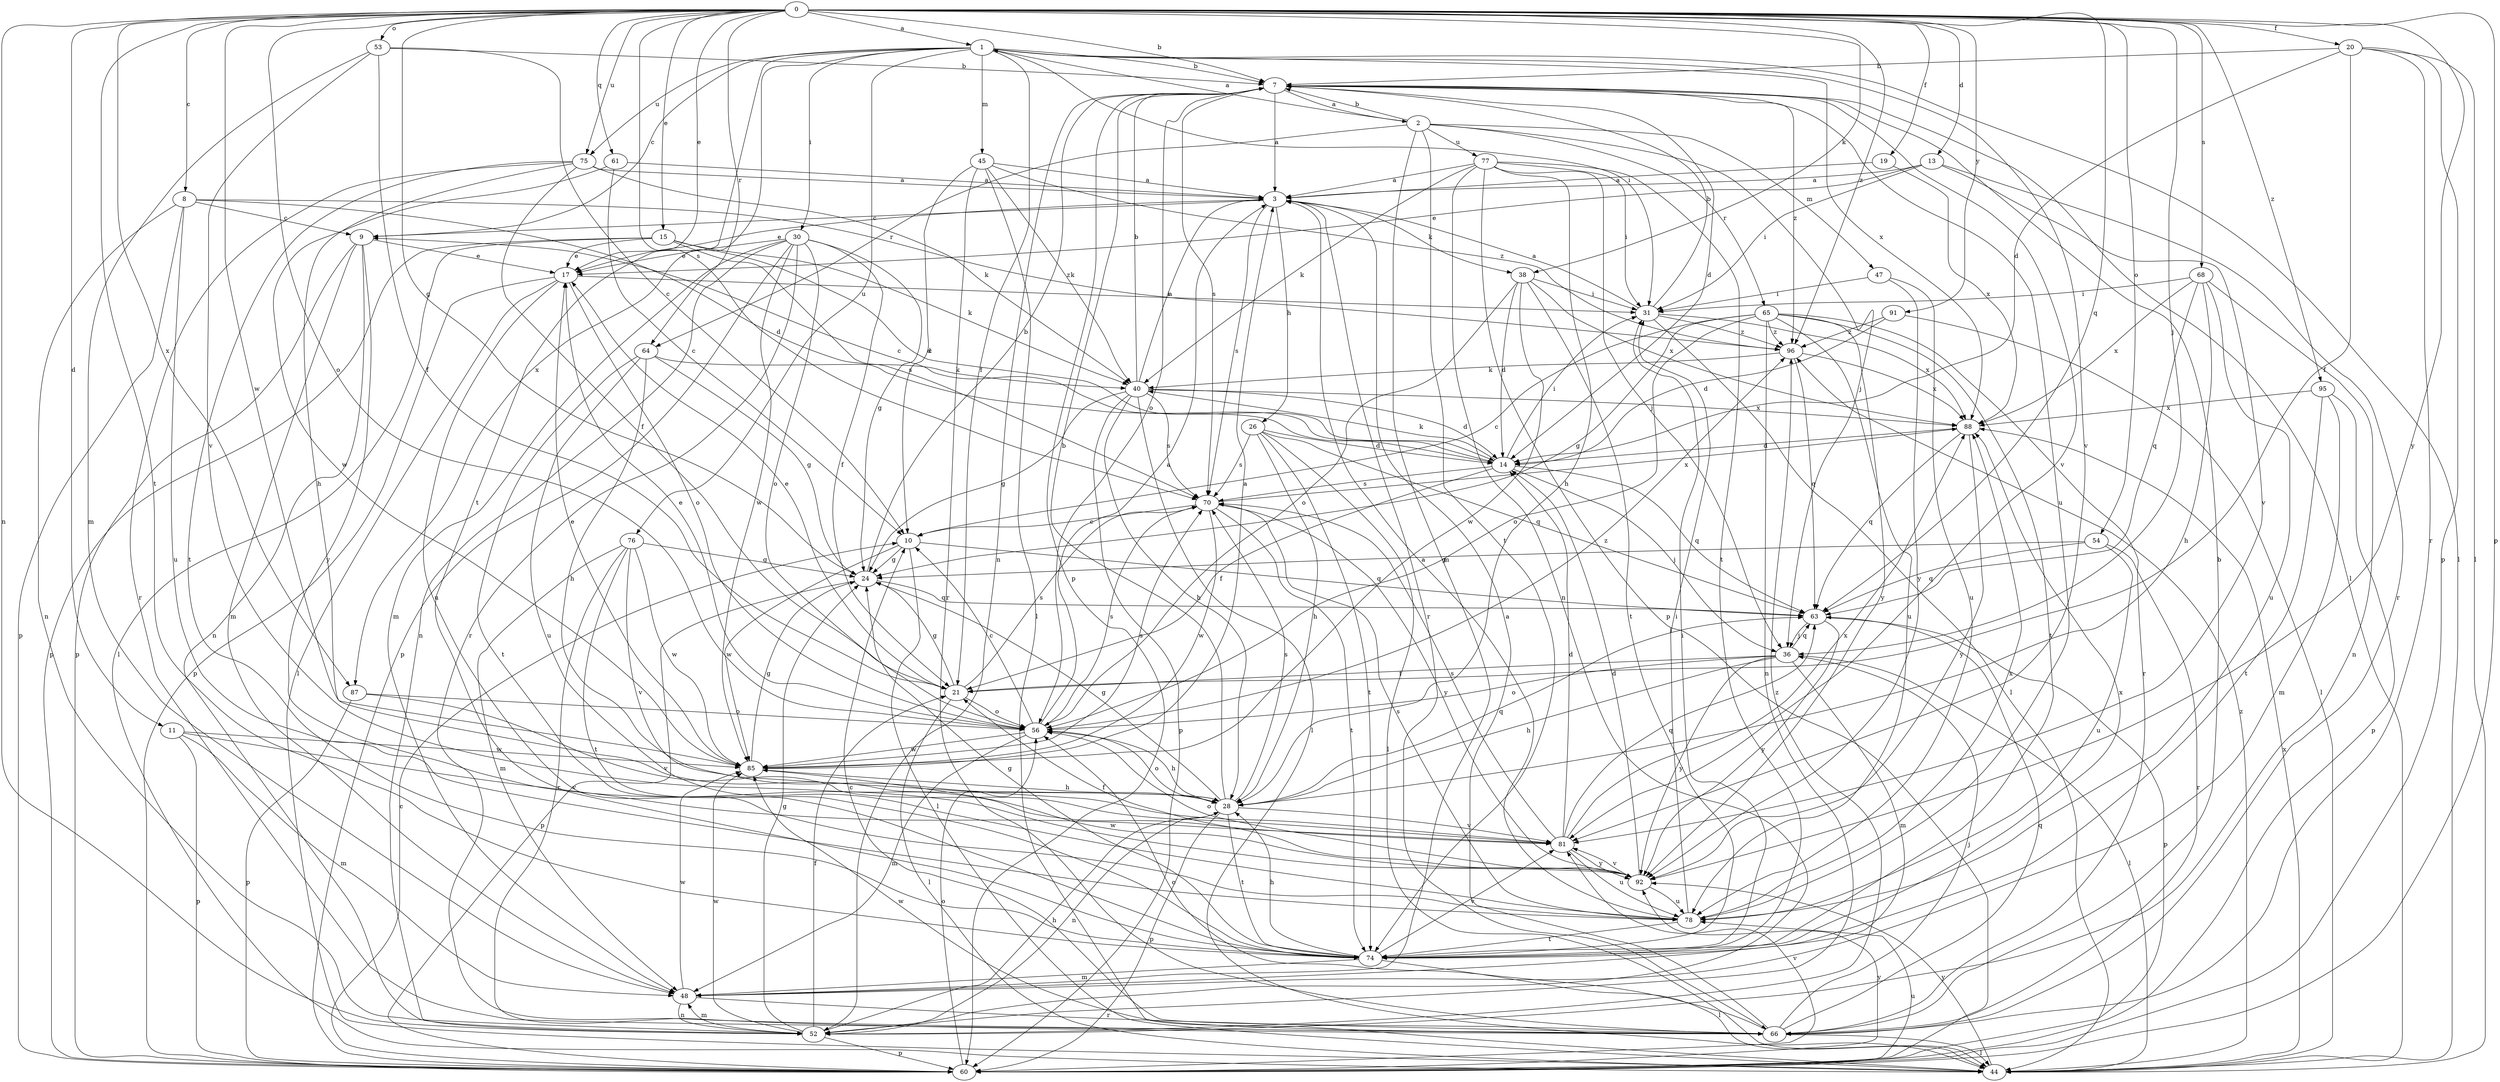 strict digraph  {
0;
1;
2;
3;
7;
8;
9;
10;
11;
13;
14;
15;
17;
19;
20;
21;
24;
26;
28;
30;
31;
36;
38;
40;
44;
45;
47;
48;
52;
53;
54;
56;
60;
61;
63;
64;
65;
66;
68;
70;
74;
75;
76;
77;
78;
81;
85;
87;
88;
91;
92;
95;
96;
0 -> 1  [label=a];
0 -> 7  [label=b];
0 -> 8  [label=c];
0 -> 11  [label=d];
0 -> 13  [label=d];
0 -> 15  [label=e];
0 -> 17  [label=e];
0 -> 19  [label=f];
0 -> 20  [label=f];
0 -> 24  [label=g];
0 -> 36  [label=j];
0 -> 38  [label=k];
0 -> 52  [label=n];
0 -> 53  [label=o];
0 -> 54  [label=o];
0 -> 56  [label=o];
0 -> 60  [label=p];
0 -> 61  [label=q];
0 -> 63  [label=q];
0 -> 64  [label=r];
0 -> 68  [label=s];
0 -> 70  [label=s];
0 -> 74  [label=t];
0 -> 75  [label=u];
0 -> 85  [label=w];
0 -> 87  [label=x];
0 -> 91  [label=y];
0 -> 92  [label=y];
0 -> 95  [label=z];
0 -> 96  [label=z];
1 -> 7  [label=b];
1 -> 9  [label=c];
1 -> 21  [label=f];
1 -> 30  [label=i];
1 -> 31  [label=i];
1 -> 44  [label=l];
1 -> 45  [label=m];
1 -> 74  [label=t];
1 -> 75  [label=u];
1 -> 76  [label=u];
1 -> 81  [label=v];
1 -> 87  [label=x];
1 -> 88  [label=x];
2 -> 1  [label=a];
2 -> 7  [label=b];
2 -> 36  [label=j];
2 -> 47  [label=m];
2 -> 48  [label=m];
2 -> 64  [label=r];
2 -> 65  [label=r];
2 -> 74  [label=t];
2 -> 77  [label=u];
3 -> 9  [label=c];
3 -> 17  [label=e];
3 -> 26  [label=h];
3 -> 38  [label=k];
3 -> 66  [label=r];
3 -> 70  [label=s];
7 -> 2  [label=a];
7 -> 3  [label=a];
7 -> 14  [label=d];
7 -> 44  [label=l];
7 -> 52  [label=n];
7 -> 56  [label=o];
7 -> 60  [label=p];
7 -> 70  [label=s];
7 -> 78  [label=u];
7 -> 81  [label=v];
7 -> 96  [label=z];
8 -> 9  [label=c];
8 -> 14  [label=d];
8 -> 52  [label=n];
8 -> 60  [label=p];
8 -> 78  [label=u];
8 -> 96  [label=z];
9 -> 17  [label=e];
9 -> 48  [label=m];
9 -> 52  [label=n];
9 -> 60  [label=p];
9 -> 92  [label=y];
10 -> 24  [label=g];
10 -> 44  [label=l];
10 -> 63  [label=q];
10 -> 85  [label=w];
11 -> 48  [label=m];
11 -> 60  [label=p];
11 -> 81  [label=v];
11 -> 85  [label=w];
13 -> 3  [label=a];
13 -> 17  [label=e];
13 -> 31  [label=i];
13 -> 66  [label=r];
13 -> 81  [label=v];
14 -> 9  [label=c];
14 -> 21  [label=f];
14 -> 31  [label=i];
14 -> 36  [label=j];
14 -> 40  [label=k];
14 -> 63  [label=q];
14 -> 70  [label=s];
15 -> 14  [label=d];
15 -> 17  [label=e];
15 -> 40  [label=k];
15 -> 44  [label=l];
15 -> 60  [label=p];
15 -> 70  [label=s];
17 -> 31  [label=i];
17 -> 44  [label=l];
17 -> 56  [label=o];
17 -> 60  [label=p];
17 -> 78  [label=u];
19 -> 3  [label=a];
19 -> 88  [label=x];
20 -> 7  [label=b];
20 -> 14  [label=d];
20 -> 21  [label=f];
20 -> 44  [label=l];
20 -> 60  [label=p];
20 -> 66  [label=r];
21 -> 17  [label=e];
21 -> 24  [label=g];
21 -> 44  [label=l];
21 -> 56  [label=o];
21 -> 70  [label=s];
24 -> 7  [label=b];
24 -> 60  [label=p];
24 -> 63  [label=q];
26 -> 14  [label=d];
26 -> 28  [label=h];
26 -> 44  [label=l];
26 -> 63  [label=q];
26 -> 70  [label=s];
26 -> 74  [label=t];
28 -> 7  [label=b];
28 -> 24  [label=g];
28 -> 52  [label=n];
28 -> 56  [label=o];
28 -> 60  [label=p];
28 -> 63  [label=q];
28 -> 70  [label=s];
28 -> 74  [label=t];
28 -> 81  [label=v];
30 -> 17  [label=e];
30 -> 21  [label=f];
30 -> 24  [label=g];
30 -> 48  [label=m];
30 -> 52  [label=n];
30 -> 56  [label=o];
30 -> 60  [label=p];
30 -> 66  [label=r];
30 -> 85  [label=w];
31 -> 3  [label=a];
31 -> 7  [label=b];
31 -> 44  [label=l];
31 -> 88  [label=x];
31 -> 96  [label=z];
36 -> 21  [label=f];
36 -> 28  [label=h];
36 -> 44  [label=l];
36 -> 48  [label=m];
36 -> 56  [label=o];
36 -> 63  [label=q];
36 -> 92  [label=y];
38 -> 14  [label=d];
38 -> 31  [label=i];
38 -> 56  [label=o];
38 -> 74  [label=t];
38 -> 85  [label=w];
38 -> 88  [label=x];
40 -> 3  [label=a];
40 -> 7  [label=b];
40 -> 14  [label=d];
40 -> 24  [label=g];
40 -> 28  [label=h];
40 -> 44  [label=l];
40 -> 60  [label=p];
40 -> 70  [label=s];
40 -> 88  [label=x];
44 -> 88  [label=x];
44 -> 92  [label=y];
44 -> 96  [label=z];
45 -> 3  [label=a];
45 -> 10  [label=c];
45 -> 40  [label=k];
45 -> 44  [label=l];
45 -> 66  [label=r];
45 -> 96  [label=z];
47 -> 31  [label=i];
47 -> 78  [label=u];
47 -> 92  [label=y];
48 -> 52  [label=n];
48 -> 66  [label=r];
48 -> 85  [label=w];
52 -> 21  [label=f];
52 -> 24  [label=g];
52 -> 28  [label=h];
52 -> 48  [label=m];
52 -> 60  [label=p];
52 -> 85  [label=w];
52 -> 96  [label=z];
53 -> 7  [label=b];
53 -> 10  [label=c];
53 -> 21  [label=f];
53 -> 48  [label=m];
53 -> 81  [label=v];
54 -> 24  [label=g];
54 -> 63  [label=q];
54 -> 66  [label=r];
54 -> 78  [label=u];
56 -> 3  [label=a];
56 -> 10  [label=c];
56 -> 17  [label=e];
56 -> 28  [label=h];
56 -> 48  [label=m];
56 -> 70  [label=s];
56 -> 85  [label=w];
56 -> 96  [label=z];
60 -> 10  [label=c];
60 -> 56  [label=o];
60 -> 78  [label=u];
60 -> 81  [label=v];
60 -> 92  [label=y];
61 -> 3  [label=a];
61 -> 10  [label=c];
61 -> 85  [label=w];
63 -> 36  [label=j];
63 -> 60  [label=p];
63 -> 92  [label=y];
64 -> 24  [label=g];
64 -> 28  [label=h];
64 -> 40  [label=k];
64 -> 74  [label=t];
64 -> 78  [label=u];
65 -> 10  [label=c];
65 -> 24  [label=g];
65 -> 52  [label=n];
65 -> 56  [label=o];
65 -> 66  [label=r];
65 -> 74  [label=t];
65 -> 78  [label=u];
65 -> 92  [label=y];
65 -> 96  [label=z];
66 -> 3  [label=a];
66 -> 7  [label=b];
66 -> 10  [label=c];
66 -> 36  [label=j];
66 -> 44  [label=l];
66 -> 56  [label=o];
66 -> 63  [label=q];
66 -> 85  [label=w];
68 -> 28  [label=h];
68 -> 31  [label=i];
68 -> 52  [label=n];
68 -> 63  [label=q];
68 -> 78  [label=u];
68 -> 88  [label=x];
70 -> 10  [label=c];
70 -> 74  [label=t];
70 -> 85  [label=w];
70 -> 88  [label=x];
70 -> 92  [label=y];
74 -> 24  [label=g];
74 -> 28  [label=h];
74 -> 31  [label=i];
74 -> 44  [label=l];
74 -> 48  [label=m];
74 -> 81  [label=v];
74 -> 88  [label=x];
75 -> 3  [label=a];
75 -> 21  [label=f];
75 -> 28  [label=h];
75 -> 40  [label=k];
75 -> 66  [label=r];
75 -> 74  [label=t];
76 -> 24  [label=g];
76 -> 48  [label=m];
76 -> 66  [label=r];
76 -> 74  [label=t];
76 -> 81  [label=v];
76 -> 85  [label=w];
77 -> 3  [label=a];
77 -> 28  [label=h];
77 -> 31  [label=i];
77 -> 36  [label=j];
77 -> 40  [label=k];
77 -> 52  [label=n];
77 -> 60  [label=p];
77 -> 74  [label=t];
78 -> 3  [label=a];
78 -> 31  [label=i];
78 -> 70  [label=s];
78 -> 74  [label=t];
78 -> 88  [label=x];
81 -> 14  [label=d];
81 -> 63  [label=q];
81 -> 70  [label=s];
81 -> 78  [label=u];
81 -> 88  [label=x];
81 -> 92  [label=y];
85 -> 3  [label=a];
85 -> 17  [label=e];
85 -> 24  [label=g];
85 -> 28  [label=h];
85 -> 70  [label=s];
87 -> 56  [label=o];
87 -> 60  [label=p];
87 -> 81  [label=v];
88 -> 14  [label=d];
88 -> 63  [label=q];
88 -> 92  [label=y];
91 -> 14  [label=d];
91 -> 44  [label=l];
91 -> 96  [label=z];
92 -> 14  [label=d];
92 -> 21  [label=f];
92 -> 56  [label=o];
92 -> 78  [label=u];
92 -> 81  [label=v];
92 -> 85  [label=w];
95 -> 48  [label=m];
95 -> 60  [label=p];
95 -> 74  [label=t];
95 -> 88  [label=x];
96 -> 40  [label=k];
96 -> 63  [label=q];
96 -> 88  [label=x];
}
